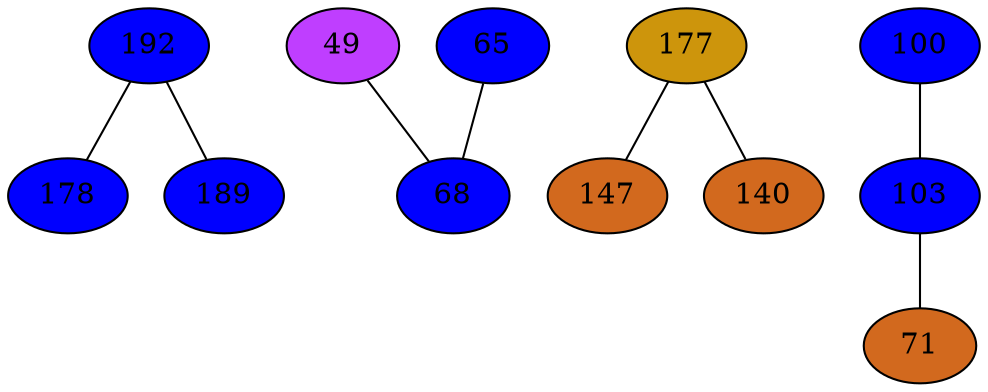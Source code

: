 strict graph {
192[label="192" style=filled fillcolor="blue1"];
192 -- 178
192 -- 189
49[label="49" style=filled fillcolor="darkorchid1"];
49 -- 68
65[label="65" style=filled fillcolor="blue1"];
65 -- 68
177[label="177" style=filled fillcolor="darkgoldenrod3"];
177 -- 147
177 -- 140
178[label="178" style=filled fillcolor="blue1"];
178 -- 192
147[label="147" style=filled fillcolor="chocolate"];
147 -- 177
68[label="68" style=filled fillcolor="blue1"];
68 -- 49
68 -- 65
100[label="100" style=filled fillcolor="blue1"];
100 -- 103
103[label="103" style=filled fillcolor="blue1"];
103 -- 100
103 -- 71
71[label="71" style=filled fillcolor="chocolate"];
71 -- 103
140[label="140" style=filled fillcolor="chocolate"];
140 -- 177
189[label="189" style=filled fillcolor="blue1"];
189 -- 192
}
